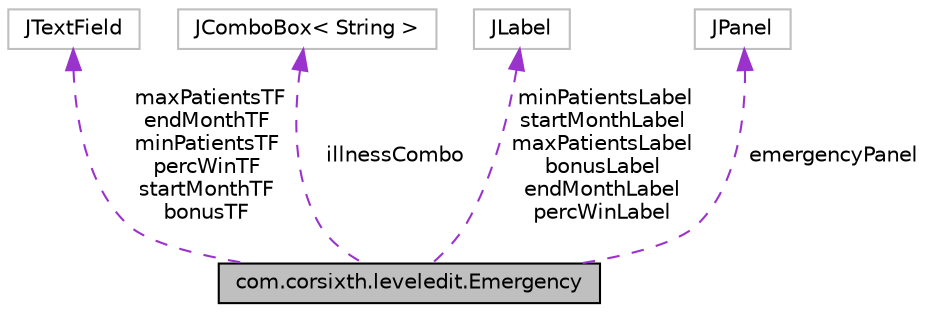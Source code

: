 digraph "com.corsixth.leveledit.Emergency"
{
 // LATEX_PDF_SIZE
  edge [fontname="Helvetica",fontsize="10",labelfontname="Helvetica",labelfontsize="10"];
  node [fontname="Helvetica",fontsize="10",shape=record];
  Node1 [label="com.corsixth.leveledit.Emergency",height=0.2,width=0.4,color="black", fillcolor="grey75", style="filled", fontcolor="black",tooltip=" "];
  Node2 -> Node1 [dir="back",color="darkorchid3",fontsize="10",style="dashed",label=" maxPatientsTF\nendMonthTF\nminPatientsTF\npercWinTF\nstartMonthTF\nbonusTF" ,fontname="Helvetica"];
  Node2 [label="JTextField",height=0.2,width=0.4,color="grey75", fillcolor="white", style="filled",tooltip=" "];
  Node3 -> Node1 [dir="back",color="darkorchid3",fontsize="10",style="dashed",label=" illnessCombo" ,fontname="Helvetica"];
  Node3 [label="JComboBox\< String \>",height=0.2,width=0.4,color="grey75", fillcolor="white", style="filled",tooltip=" "];
  Node4 -> Node1 [dir="back",color="darkorchid3",fontsize="10",style="dashed",label=" minPatientsLabel\nstartMonthLabel\nmaxPatientsLabel\nbonusLabel\nendMonthLabel\npercWinLabel" ,fontname="Helvetica"];
  Node4 [label="JLabel",height=0.2,width=0.4,color="grey75", fillcolor="white", style="filled",tooltip=" "];
  Node5 -> Node1 [dir="back",color="darkorchid3",fontsize="10",style="dashed",label=" emergencyPanel" ,fontname="Helvetica"];
  Node5 [label="JPanel",height=0.2,width=0.4,color="grey75", fillcolor="white", style="filled",tooltip=" "];
}
